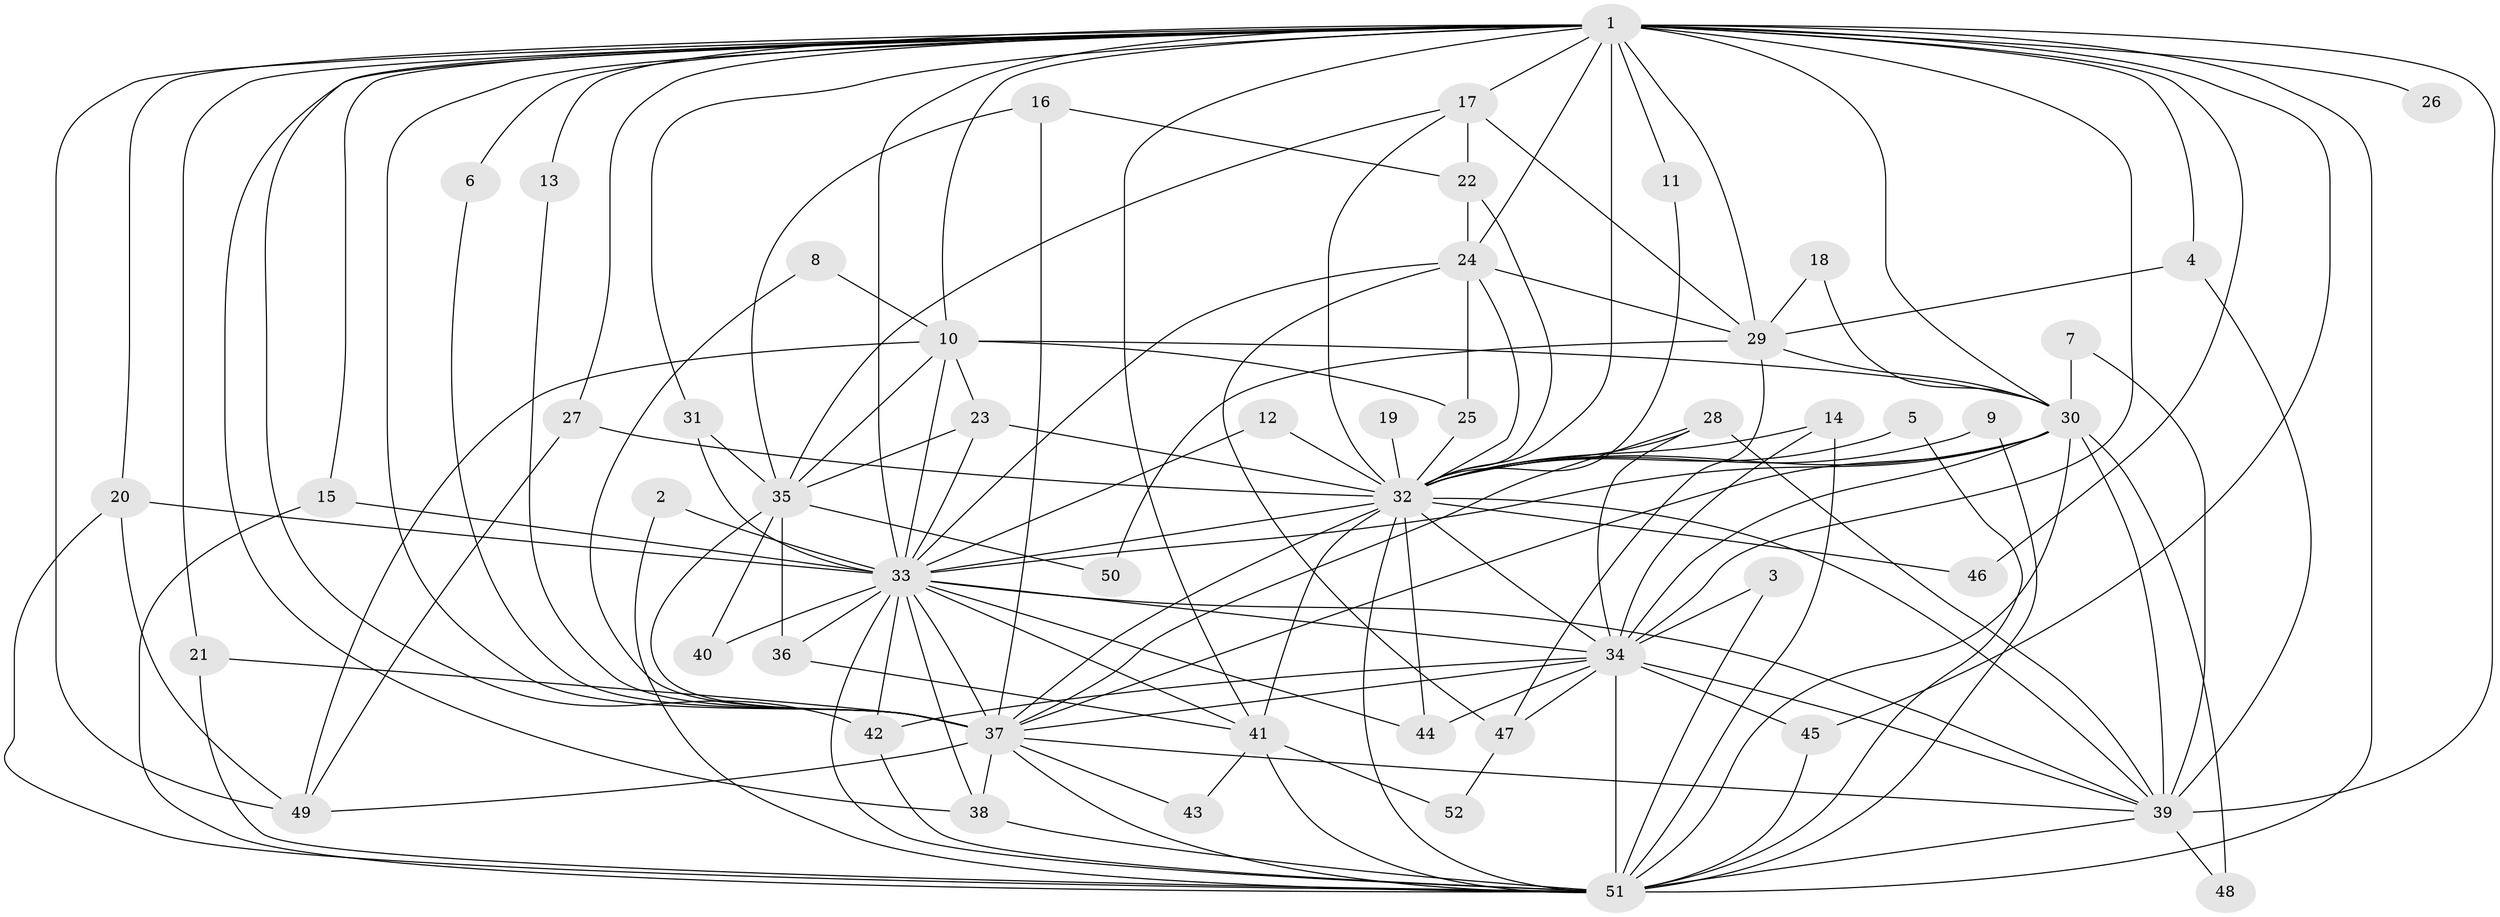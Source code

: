 // original degree distribution, {21: 0.009615384615384616, 17: 0.019230769230769232, 22: 0.009615384615384616, 13: 0.009615384615384616, 28: 0.009615384615384616, 23: 0.009615384615384616, 25: 0.009615384615384616, 19: 0.009615384615384616, 16: 0.009615384615384616, 4: 0.11538461538461539, 2: 0.5288461538461539, 3: 0.18269230769230768, 7: 0.009615384615384616, 5: 0.038461538461538464, 8: 0.009615384615384616, 9: 0.009615384615384616, 6: 0.009615384615384616}
// Generated by graph-tools (version 1.1) at 2025/25/03/09/25 03:25:53]
// undirected, 52 vertices, 145 edges
graph export_dot {
graph [start="1"]
  node [color=gray90,style=filled];
  1;
  2;
  3;
  4;
  5;
  6;
  7;
  8;
  9;
  10;
  11;
  12;
  13;
  14;
  15;
  16;
  17;
  18;
  19;
  20;
  21;
  22;
  23;
  24;
  25;
  26;
  27;
  28;
  29;
  30;
  31;
  32;
  33;
  34;
  35;
  36;
  37;
  38;
  39;
  40;
  41;
  42;
  43;
  44;
  45;
  46;
  47;
  48;
  49;
  50;
  51;
  52;
  1 -- 4 [weight=1.0];
  1 -- 6 [weight=1.0];
  1 -- 10 [weight=1.0];
  1 -- 11 [weight=1.0];
  1 -- 13 [weight=1.0];
  1 -- 15 [weight=1.0];
  1 -- 17 [weight=1.0];
  1 -- 20 [weight=1.0];
  1 -- 21 [weight=1.0];
  1 -- 24 [weight=1.0];
  1 -- 26 [weight=2.0];
  1 -- 27 [weight=1.0];
  1 -- 29 [weight=1.0];
  1 -- 30 [weight=4.0];
  1 -- 31 [weight=1.0];
  1 -- 32 [weight=3.0];
  1 -- 33 [weight=4.0];
  1 -- 34 [weight=3.0];
  1 -- 37 [weight=5.0];
  1 -- 38 [weight=1.0];
  1 -- 39 [weight=4.0];
  1 -- 41 [weight=1.0];
  1 -- 42 [weight=1.0];
  1 -- 45 [weight=1.0];
  1 -- 46 [weight=1.0];
  1 -- 49 [weight=1.0];
  1 -- 51 [weight=3.0];
  2 -- 33 [weight=1.0];
  2 -- 51 [weight=1.0];
  3 -- 34 [weight=1.0];
  3 -- 51 [weight=1.0];
  4 -- 29 [weight=1.0];
  4 -- 39 [weight=1.0];
  5 -- 32 [weight=1.0];
  5 -- 51 [weight=1.0];
  6 -- 37 [weight=1.0];
  7 -- 30 [weight=1.0];
  7 -- 39 [weight=1.0];
  8 -- 10 [weight=1.0];
  8 -- 37 [weight=1.0];
  9 -- 32 [weight=1.0];
  9 -- 51 [weight=1.0];
  10 -- 23 [weight=1.0];
  10 -- 25 [weight=1.0];
  10 -- 30 [weight=1.0];
  10 -- 33 [weight=1.0];
  10 -- 35 [weight=1.0];
  10 -- 49 [weight=1.0];
  11 -- 32 [weight=1.0];
  12 -- 32 [weight=1.0];
  12 -- 33 [weight=1.0];
  13 -- 37 [weight=1.0];
  14 -- 32 [weight=1.0];
  14 -- 34 [weight=1.0];
  14 -- 51 [weight=1.0];
  15 -- 33 [weight=1.0];
  15 -- 51 [weight=1.0];
  16 -- 22 [weight=1.0];
  16 -- 35 [weight=1.0];
  16 -- 37 [weight=1.0];
  17 -- 22 [weight=1.0];
  17 -- 29 [weight=1.0];
  17 -- 32 [weight=1.0];
  17 -- 35 [weight=1.0];
  18 -- 29 [weight=1.0];
  18 -- 30 [weight=1.0];
  19 -- 32 [weight=1.0];
  20 -- 33 [weight=1.0];
  20 -- 49 [weight=1.0];
  20 -- 51 [weight=1.0];
  21 -- 37 [weight=1.0];
  21 -- 51 [weight=1.0];
  22 -- 24 [weight=1.0];
  22 -- 32 [weight=1.0];
  23 -- 32 [weight=1.0];
  23 -- 33 [weight=1.0];
  23 -- 35 [weight=1.0];
  24 -- 25 [weight=1.0];
  24 -- 29 [weight=1.0];
  24 -- 32 [weight=2.0];
  24 -- 33 [weight=1.0];
  24 -- 47 [weight=1.0];
  25 -- 32 [weight=1.0];
  27 -- 32 [weight=1.0];
  27 -- 49 [weight=1.0];
  28 -- 32 [weight=1.0];
  28 -- 34 [weight=1.0];
  28 -- 37 [weight=1.0];
  28 -- 39 [weight=1.0];
  29 -- 30 [weight=1.0];
  29 -- 47 [weight=1.0];
  29 -- 50 [weight=1.0];
  30 -- 32 [weight=1.0];
  30 -- 33 [weight=3.0];
  30 -- 34 [weight=1.0];
  30 -- 37 [weight=1.0];
  30 -- 39 [weight=2.0];
  30 -- 48 [weight=1.0];
  30 -- 51 [weight=2.0];
  31 -- 33 [weight=2.0];
  31 -- 35 [weight=1.0];
  32 -- 33 [weight=1.0];
  32 -- 34 [weight=1.0];
  32 -- 37 [weight=1.0];
  32 -- 39 [weight=2.0];
  32 -- 41 [weight=1.0];
  32 -- 44 [weight=1.0];
  32 -- 46 [weight=1.0];
  32 -- 51 [weight=1.0];
  33 -- 34 [weight=1.0];
  33 -- 36 [weight=1.0];
  33 -- 37 [weight=1.0];
  33 -- 38 [weight=1.0];
  33 -- 39 [weight=1.0];
  33 -- 40 [weight=1.0];
  33 -- 41 [weight=1.0];
  33 -- 42 [weight=1.0];
  33 -- 44 [weight=1.0];
  33 -- 51 [weight=2.0];
  34 -- 37 [weight=1.0];
  34 -- 39 [weight=2.0];
  34 -- 42 [weight=1.0];
  34 -- 44 [weight=1.0];
  34 -- 45 [weight=2.0];
  34 -- 47 [weight=2.0];
  34 -- 51 [weight=2.0];
  35 -- 36 [weight=1.0];
  35 -- 37 [weight=2.0];
  35 -- 40 [weight=1.0];
  35 -- 50 [weight=1.0];
  36 -- 41 [weight=1.0];
  37 -- 38 [weight=1.0];
  37 -- 39 [weight=1.0];
  37 -- 43 [weight=1.0];
  37 -- 49 [weight=1.0];
  37 -- 51 [weight=1.0];
  38 -- 51 [weight=1.0];
  39 -- 48 [weight=1.0];
  39 -- 51 [weight=1.0];
  41 -- 43 [weight=1.0];
  41 -- 51 [weight=1.0];
  41 -- 52 [weight=1.0];
  42 -- 51 [weight=1.0];
  45 -- 51 [weight=2.0];
  47 -- 52 [weight=1.0];
}

